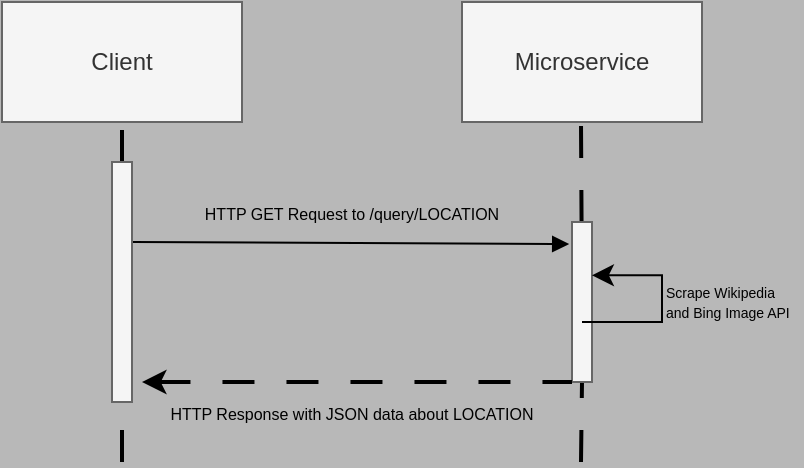 <mxfile>
    <diagram id="bPMrNZIWyXnCaXakU378" name="Page-1">
        <mxGraphModel dx="394" dy="362" grid="1" gridSize="10" guides="1" tooltips="1" connect="1" arrows="1" fold="1" page="1" pageScale="1" pageWidth="2000" pageHeight="2000" background="#B8B8B8" math="0" shadow="0">
            <root>
                <mxCell id="0"/>
                <mxCell id="1" parent="0"/>
                <mxCell id="2" value="Client" style="rounded=0;whiteSpace=wrap;html=1;fillColor=#f5f5f5;fontColor=#333333;strokeColor=#666666;" vertex="1" parent="1">
                    <mxGeometry x="100" y="80" width="120" height="60" as="geometry"/>
                </mxCell>
                <mxCell id="3" value="Microservice" style="rounded=0;whiteSpace=wrap;html=1;fillColor=#f5f5f5;fontColor=#333333;strokeColor=#666666;" vertex="1" parent="1">
                    <mxGeometry x="330" y="80" width="120" height="60" as="geometry"/>
                </mxCell>
                <mxCell id="6" value="" style="endArrow=none;dashed=1;html=1;dashPattern=8 8;strokeWidth=2;entryX=0.5;entryY=1;entryDx=0;entryDy=0;startArrow=none;" edge="1" parent="1" source="9" target="2">
                    <mxGeometry width="50" height="50" relative="1" as="geometry">
                        <mxPoint x="160" y="310" as="sourcePoint"/>
                        <mxPoint x="170" y="160" as="targetPoint"/>
                    </mxGeometry>
                </mxCell>
                <mxCell id="7" value="" style="endArrow=none;dashed=1;html=1;dashPattern=8 8;strokeWidth=2;entryX=0.5;entryY=1;entryDx=0;entryDy=0;startArrow=none;" edge="1" parent="1" source="13">
                    <mxGeometry width="50" height="50" relative="1" as="geometry">
                        <mxPoint x="389.5" y="310" as="sourcePoint"/>
                        <mxPoint x="389.5" y="140" as="targetPoint"/>
                    </mxGeometry>
                </mxCell>
                <mxCell id="8" value="" style="endArrow=block;html=1;endFill=1;entryX=-0.14;entryY=0.138;entryDx=0;entryDy=0;entryPerimeter=0;" edge="1" parent="1" target="13">
                    <mxGeometry width="50" height="50" relative="1" as="geometry">
                        <mxPoint x="165" y="200" as="sourcePoint"/>
                        <mxPoint x="350" y="200" as="targetPoint"/>
                    </mxGeometry>
                </mxCell>
                <mxCell id="12" value="" style="endArrow=none;dashed=1;html=1;dashPattern=8 8;strokeWidth=2;entryX=0.5;entryY=1;entryDx=0;entryDy=0;" edge="1" parent="1" target="9">
                    <mxGeometry width="50" height="50" relative="1" as="geometry">
                        <mxPoint x="160" y="310" as="sourcePoint"/>
                        <mxPoint x="160" y="140" as="targetPoint"/>
                    </mxGeometry>
                </mxCell>
                <mxCell id="9" value="" style="rounded=0;whiteSpace=wrap;html=1;fillColor=#f5f5f5;fontColor=#333333;strokeColor=#666666;" vertex="1" parent="1">
                    <mxGeometry x="155" y="160" width="10" height="120" as="geometry"/>
                </mxCell>
                <mxCell id="16" value="" style="endArrow=none;dashed=1;html=1;dashPattern=8 8;strokeWidth=2;entryX=0.5;entryY=1;entryDx=0;entryDy=0;" edge="1" parent="1" target="13">
                    <mxGeometry width="50" height="50" relative="1" as="geometry">
                        <mxPoint x="389.5" y="310" as="sourcePoint"/>
                        <mxPoint x="389.5" y="140" as="targetPoint"/>
                    </mxGeometry>
                </mxCell>
                <mxCell id="13" value="" style="rounded=0;whiteSpace=wrap;html=1;fillColor=#f5f5f5;fontColor=#333333;strokeColor=#666666;" vertex="1" parent="1">
                    <mxGeometry x="385" y="190" width="10" height="80" as="geometry"/>
                </mxCell>
                <mxCell id="17" value="&lt;font style=&quot;font-size: 8px;&quot;&gt;HTTP GET Request to /query/LOCATION&lt;/font&gt;" style="text;html=1;strokeColor=none;fillColor=none;align=center;verticalAlign=middle;whiteSpace=wrap;rounded=0;" vertex="1" parent="1">
                    <mxGeometry x="155" y="170" width="240" height="30" as="geometry"/>
                </mxCell>
                <mxCell id="18" value="" style="endArrow=none;dashed=1;html=1;dashPattern=8 8;strokeWidth=2;startArrow=classic;startFill=1;entryX=0;entryY=1;entryDx=0;entryDy=0;exitX=1.5;exitY=0.917;exitDx=0;exitDy=0;exitPerimeter=0;" edge="1" parent="1" source="9" target="13">
                    <mxGeometry width="50" height="50" relative="1" as="geometry">
                        <mxPoint x="190" y="270" as="sourcePoint"/>
                        <mxPoint x="180" y="270" as="targetPoint"/>
                    </mxGeometry>
                </mxCell>
                <mxCell id="20" value="&lt;font style=&quot;font-size: 8px;&quot;&gt;HTTP Response with JSON data about LOCATION&lt;/font&gt;" style="text;html=1;strokeColor=none;fillColor=none;align=center;verticalAlign=middle;whiteSpace=wrap;rounded=0;" vertex="1" parent="1">
                    <mxGeometry x="155" y="270" width="240" height="30" as="geometry"/>
                </mxCell>
                <mxCell id="21" value="" style="edgeStyle=elbowEdgeStyle;elbow=horizontal;endArrow=classic;html=1;curved=0;rounded=0;endSize=8;startSize=8;fontSize=8;entryX=0.994;entryY=0.333;entryDx=0;entryDy=0;entryPerimeter=0;" edge="1" parent="1" target="13">
                    <mxGeometry width="50" height="50" relative="1" as="geometry">
                        <mxPoint x="390" y="240" as="sourcePoint"/>
                        <mxPoint x="370" y="210" as="targetPoint"/>
                        <Array as="points">
                            <mxPoint x="430" y="230"/>
                        </Array>
                    </mxGeometry>
                </mxCell>
                <mxCell id="22" value="&lt;font style=&quot;font-size: 7px;&quot;&gt;Scrape Wikipedia and Bing Image API&lt;/font&gt;" style="text;html=1;strokeColor=none;fillColor=none;align=left;verticalAlign=middle;whiteSpace=wrap;rounded=0;fontSize=8;" vertex="1" parent="1">
                    <mxGeometry x="430" y="215" width="70" height="30" as="geometry"/>
                </mxCell>
            </root>
        </mxGraphModel>
    </diagram>
</mxfile>